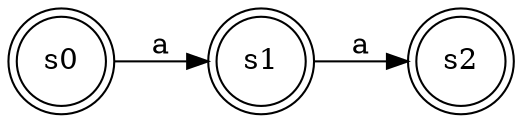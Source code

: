 digraph finite_state_machine {
	rankdir=LR;
	size="18,5"
	node [shape = doublecircle]; s0 s1 s2;
	node [shape = circle];
	s0 -> s1 [ label = "a" ];
	s1 -> s2 [ label = "a" ];
}
